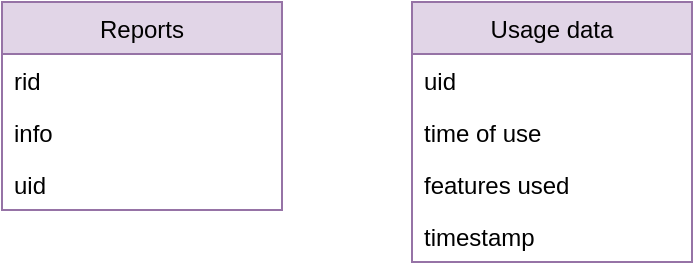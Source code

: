 <mxfile version="16.5.1" type="device"><diagram id="5tRhuL5AFnHsnhjPyixd" name="Page-1"><mxGraphModel dx="1038" dy="649" grid="1" gridSize="10" guides="1" tooltips="1" connect="1" arrows="1" fold="1" page="1" pageScale="1" pageWidth="850" pageHeight="1100" math="0" shadow="0"><root><mxCell id="0"/><mxCell id="1" parent="0"/><mxCell id="VS68A40_K79PqA7fTTgh-1" value="Reports" style="swimlane;fontStyle=0;childLayout=stackLayout;horizontal=1;startSize=26;fillColor=#e1d5e7;horizontalStack=0;resizeParent=1;resizeParentMax=0;resizeLast=0;collapsible=1;marginBottom=0;strokeColor=#9673a6;" vertex="1" parent="1"><mxGeometry x="150" y="170" width="140" height="104" as="geometry"/></mxCell><mxCell id="VS68A40_K79PqA7fTTgh-2" value="rid" style="text;strokeColor=none;fillColor=none;align=left;verticalAlign=top;spacingLeft=4;spacingRight=4;overflow=hidden;rotatable=0;points=[[0,0.5],[1,0.5]];portConstraint=eastwest;" vertex="1" parent="VS68A40_K79PqA7fTTgh-1"><mxGeometry y="26" width="140" height="26" as="geometry"/></mxCell><mxCell id="VS68A40_K79PqA7fTTgh-3" value="info" style="text;strokeColor=none;fillColor=none;align=left;verticalAlign=top;spacingLeft=4;spacingRight=4;overflow=hidden;rotatable=0;points=[[0,0.5],[1,0.5]];portConstraint=eastwest;" vertex="1" parent="VS68A40_K79PqA7fTTgh-1"><mxGeometry y="52" width="140" height="26" as="geometry"/></mxCell><mxCell id="VS68A40_K79PqA7fTTgh-4" value="uid" style="text;strokeColor=none;fillColor=none;align=left;verticalAlign=top;spacingLeft=4;spacingRight=4;overflow=hidden;rotatable=0;points=[[0,0.5],[1,0.5]];portConstraint=eastwest;" vertex="1" parent="VS68A40_K79PqA7fTTgh-1"><mxGeometry y="78" width="140" height="26" as="geometry"/></mxCell><mxCell id="VS68A40_K79PqA7fTTgh-5" value="Usage data" style="swimlane;fontStyle=0;childLayout=stackLayout;horizontal=1;startSize=26;fillColor=#e1d5e7;horizontalStack=0;resizeParent=1;resizeParentMax=0;resizeLast=0;collapsible=1;marginBottom=0;strokeColor=#9673a6;" vertex="1" parent="1"><mxGeometry x="355" y="170" width="140" height="130" as="geometry"><mxRectangle x="355" y="170" width="90" height="26" as="alternateBounds"/></mxGeometry></mxCell><mxCell id="VS68A40_K79PqA7fTTgh-6" value="uid" style="text;strokeColor=none;fillColor=none;align=left;verticalAlign=top;spacingLeft=4;spacingRight=4;overflow=hidden;rotatable=0;points=[[0,0.5],[1,0.5]];portConstraint=eastwest;" vertex="1" parent="VS68A40_K79PqA7fTTgh-5"><mxGeometry y="26" width="140" height="26" as="geometry"/></mxCell><mxCell id="VS68A40_K79PqA7fTTgh-7" value="time of use" style="text;strokeColor=none;fillColor=none;align=left;verticalAlign=top;spacingLeft=4;spacingRight=4;overflow=hidden;rotatable=0;points=[[0,0.5],[1,0.5]];portConstraint=eastwest;" vertex="1" parent="VS68A40_K79PqA7fTTgh-5"><mxGeometry y="52" width="140" height="26" as="geometry"/></mxCell><mxCell id="VS68A40_K79PqA7fTTgh-10" value="features used" style="text;strokeColor=none;fillColor=none;align=left;verticalAlign=top;spacingLeft=4;spacingRight=4;overflow=hidden;rotatable=0;points=[[0,0.5],[1,0.5]];portConstraint=eastwest;" vertex="1" parent="VS68A40_K79PqA7fTTgh-5"><mxGeometry y="78" width="140" height="26" as="geometry"/></mxCell><mxCell id="VS68A40_K79PqA7fTTgh-8" value="timestamp" style="text;strokeColor=none;fillColor=none;align=left;verticalAlign=top;spacingLeft=4;spacingRight=4;overflow=hidden;rotatable=0;points=[[0,0.5],[1,0.5]];portConstraint=eastwest;" vertex="1" parent="VS68A40_K79PqA7fTTgh-5"><mxGeometry y="104" width="140" height="26" as="geometry"/></mxCell></root></mxGraphModel></diagram></mxfile>